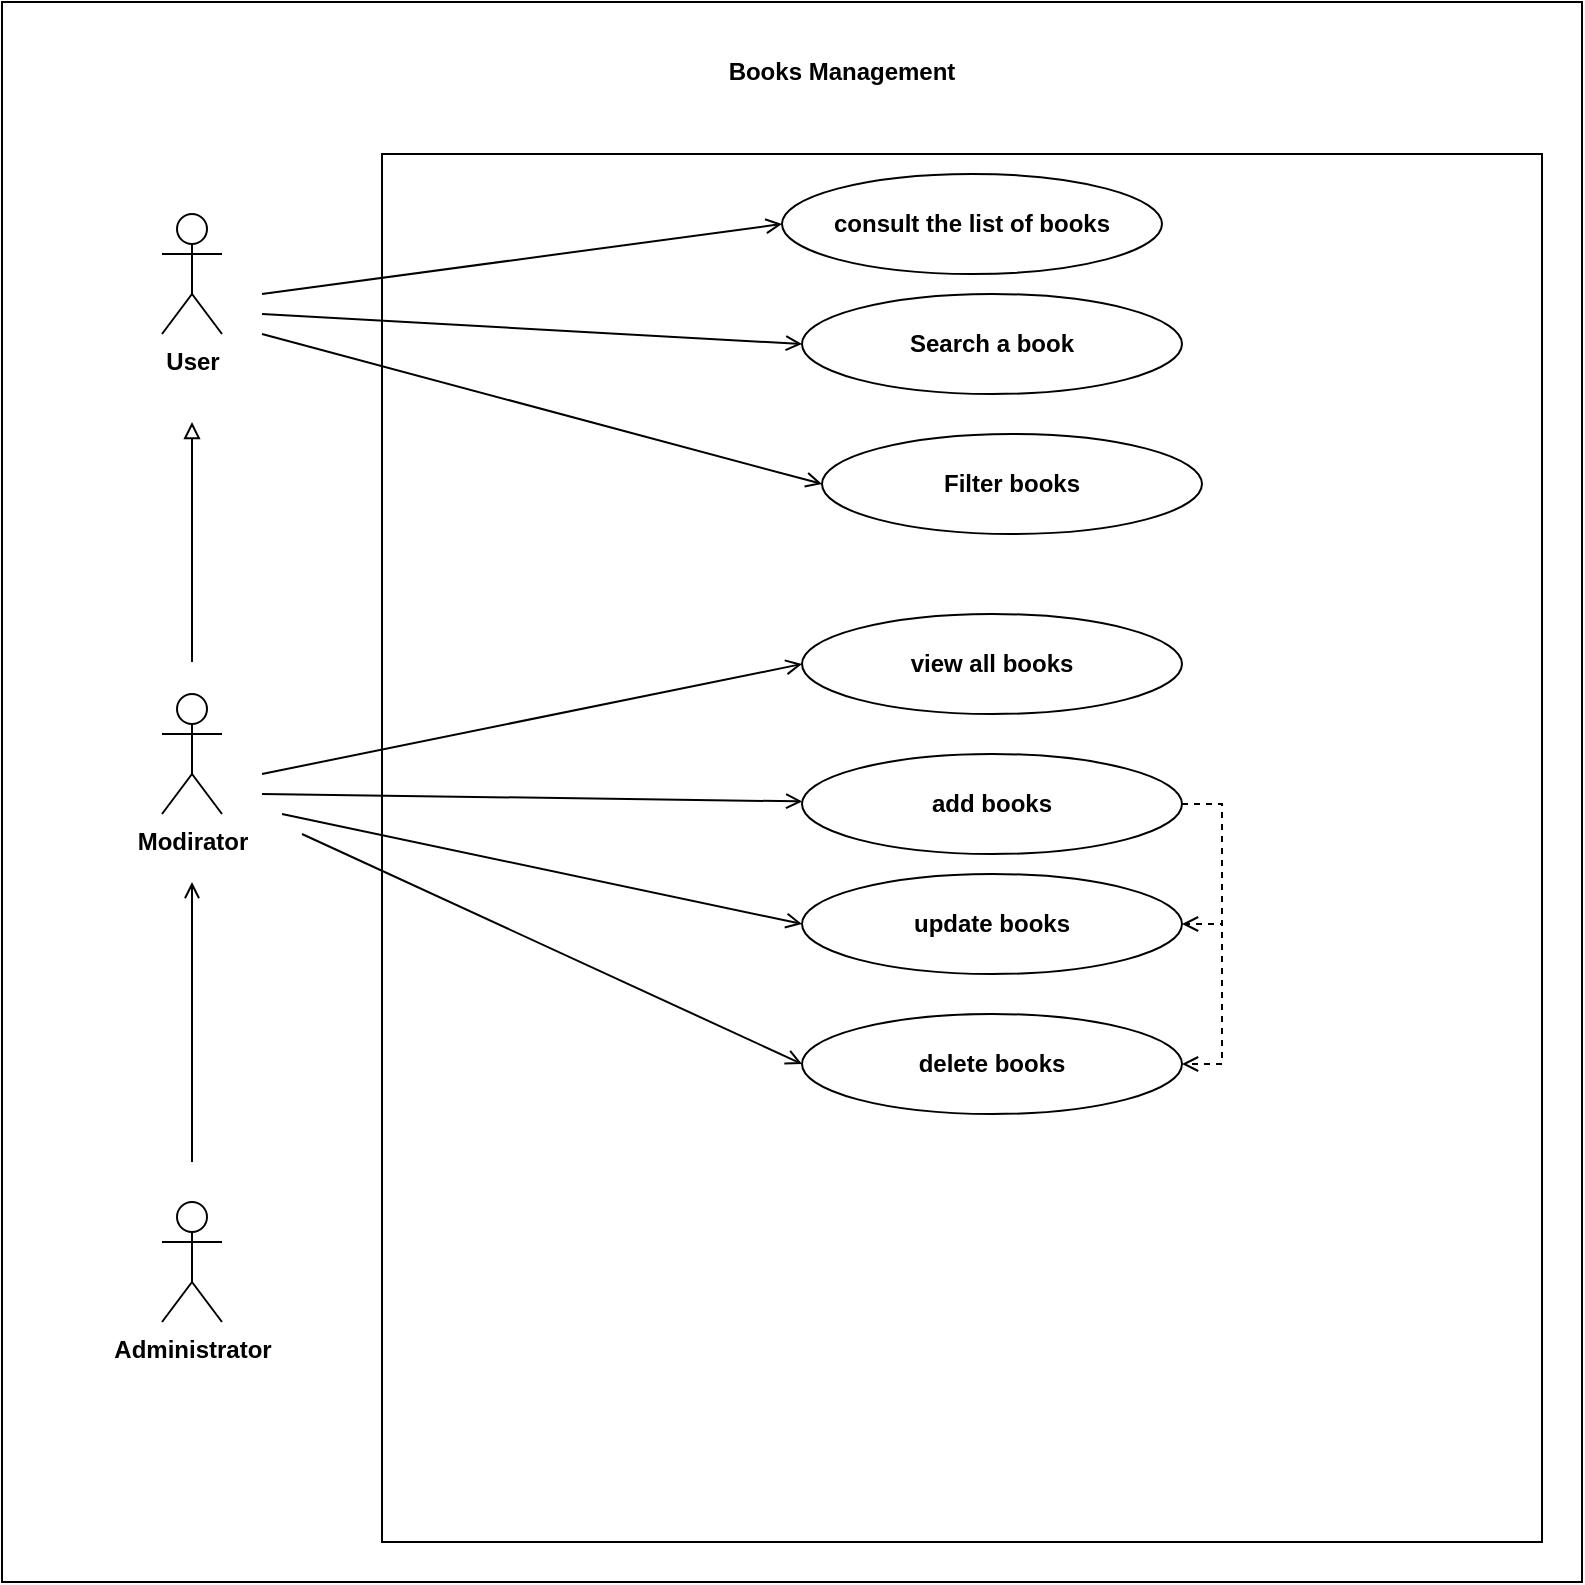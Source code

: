 <mxfile version="23.0.2" type="github">
  <diagram name="Page-1" id="CemEBRkSzwkYNfs3ROtx">
    <mxGraphModel dx="1886" dy="828" grid="1" gridSize="10" guides="1" tooltips="1" connect="1" arrows="1" fold="1" page="1" pageScale="1" pageWidth="827" pageHeight="1169" math="0" shadow="0">
      <root>
        <mxCell id="0" />
        <mxCell id="1" parent="0" />
        <mxCell id="Zbdr4TXCIVdiAfYFFAAR-2" value="" style="whiteSpace=wrap;html=1;aspect=fixed;fontStyle=1" vertex="1" parent="1">
          <mxGeometry x="30" y="20" width="790" height="790" as="geometry" />
        </mxCell>
        <mxCell id="Zbdr4TXCIVdiAfYFFAAR-26" style="edgeStyle=orthogonalEdgeStyle;rounded=0;orthogonalLoop=1;jettySize=auto;html=1;endArrow=block;endFill=0;" edge="1" parent="1">
          <mxGeometry relative="1" as="geometry">
            <mxPoint x="125" y="350" as="sourcePoint" />
            <mxPoint x="125" y="230" as="targetPoint" />
          </mxGeometry>
        </mxCell>
        <mxCell id="Zbdr4TXCIVdiAfYFFAAR-3" value="Modirator" style="shape=umlActor;verticalLabelPosition=bottom;verticalAlign=top;html=1;fontStyle=1" vertex="1" parent="1">
          <mxGeometry x="110" y="366" width="30" height="60" as="geometry" />
        </mxCell>
        <mxCell id="Zbdr4TXCIVdiAfYFFAAR-4" value="User" style="shape=umlActor;verticalLabelPosition=bottom;verticalAlign=top;html=1;fontStyle=1" vertex="1" parent="1">
          <mxGeometry x="110" y="126" width="30" height="60" as="geometry" />
        </mxCell>
        <mxCell id="Zbdr4TXCIVdiAfYFFAAR-25" style="edgeStyle=orthogonalEdgeStyle;rounded=0;orthogonalLoop=1;jettySize=auto;html=1;endArrow=open;endFill=0;" edge="1" parent="1">
          <mxGeometry relative="1" as="geometry">
            <mxPoint x="125" y="600" as="sourcePoint" />
            <mxPoint x="125" y="460" as="targetPoint" />
          </mxGeometry>
        </mxCell>
        <mxCell id="Zbdr4TXCIVdiAfYFFAAR-5" value="Administrator" style="shape=umlActor;verticalLabelPosition=bottom;verticalAlign=top;html=1;fontStyle=1" vertex="1" parent="1">
          <mxGeometry x="110" y="620" width="30" height="60" as="geometry" />
        </mxCell>
        <mxCell id="Zbdr4TXCIVdiAfYFFAAR-6" value="" style="rounded=0;whiteSpace=wrap;html=1;" vertex="1" parent="1">
          <mxGeometry x="220" y="96" width="580" height="694" as="geometry" />
        </mxCell>
        <mxCell id="Zbdr4TXCIVdiAfYFFAAR-7" value="consult the list of books" style="ellipse;whiteSpace=wrap;html=1;fontStyle=1" vertex="1" parent="1">
          <mxGeometry x="420" y="106" width="190" height="50" as="geometry" />
        </mxCell>
        <mxCell id="Zbdr4TXCIVdiAfYFFAAR-8" value="Search a book" style="ellipse;whiteSpace=wrap;html=1;fontStyle=1" vertex="1" parent="1">
          <mxGeometry x="430" y="166" width="190" height="50" as="geometry" />
        </mxCell>
        <mxCell id="Zbdr4TXCIVdiAfYFFAAR-9" value="Filter books" style="ellipse;whiteSpace=wrap;html=1;fontStyle=1" vertex="1" parent="1">
          <mxGeometry x="440" y="236" width="190" height="50" as="geometry" />
        </mxCell>
        <mxCell id="Zbdr4TXCIVdiAfYFFAAR-10" value="delete books" style="ellipse;whiteSpace=wrap;html=1;fontStyle=1" vertex="1" parent="1">
          <mxGeometry x="430" y="526" width="190" height="50" as="geometry" />
        </mxCell>
        <mxCell id="Zbdr4TXCIVdiAfYFFAAR-11" value="view all books" style="ellipse;whiteSpace=wrap;html=1;fontStyle=1" vertex="1" parent="1">
          <mxGeometry x="430" y="326" width="190" height="50" as="geometry" />
        </mxCell>
        <mxCell id="Zbdr4TXCIVdiAfYFFAAR-14" style="edgeStyle=orthogonalEdgeStyle;rounded=0;orthogonalLoop=1;jettySize=auto;html=1;entryX=1;entryY=0.5;entryDx=0;entryDy=0;exitX=1;exitY=0.5;exitDx=0;exitDy=0;endArrow=open;endFill=0;dashed=1;" edge="1" parent="1" source="Zbdr4TXCIVdiAfYFFAAR-12" target="Zbdr4TXCIVdiAfYFFAAR-13">
          <mxGeometry relative="1" as="geometry" />
        </mxCell>
        <mxCell id="Zbdr4TXCIVdiAfYFFAAR-15" style="edgeStyle=orthogonalEdgeStyle;rounded=0;orthogonalLoop=1;jettySize=auto;html=1;exitX=1;exitY=0.5;exitDx=0;exitDy=0;entryX=1;entryY=0.5;entryDx=0;entryDy=0;dashed=1;endArrow=open;endFill=0;" edge="1" parent="1" source="Zbdr4TXCIVdiAfYFFAAR-12" target="Zbdr4TXCIVdiAfYFFAAR-10">
          <mxGeometry relative="1" as="geometry" />
        </mxCell>
        <mxCell id="Zbdr4TXCIVdiAfYFFAAR-12" value="add books" style="ellipse;whiteSpace=wrap;html=1;fontStyle=1" vertex="1" parent="1">
          <mxGeometry x="430" y="396" width="190" height="50" as="geometry" />
        </mxCell>
        <mxCell id="Zbdr4TXCIVdiAfYFFAAR-13" value="update books" style="ellipse;whiteSpace=wrap;html=1;fontStyle=1" vertex="1" parent="1">
          <mxGeometry x="430" y="456" width="190" height="50" as="geometry" />
        </mxCell>
        <mxCell id="Zbdr4TXCIVdiAfYFFAAR-16" value="" style="endArrow=open;html=1;rounded=0;entryX=0;entryY=0.5;entryDx=0;entryDy=0;endFill=0;" edge="1" parent="1" target="Zbdr4TXCIVdiAfYFFAAR-11">
          <mxGeometry width="50" height="50" relative="1" as="geometry">
            <mxPoint x="160" y="406" as="sourcePoint" />
            <mxPoint x="440" y="466" as="targetPoint" />
          </mxGeometry>
        </mxCell>
        <mxCell id="Zbdr4TXCIVdiAfYFFAAR-17" value="" style="endArrow=open;html=1;rounded=0;endFill=0;" edge="1" parent="1" target="Zbdr4TXCIVdiAfYFFAAR-12">
          <mxGeometry width="50" height="50" relative="1" as="geometry">
            <mxPoint x="160" y="416" as="sourcePoint" />
            <mxPoint x="440" y="361" as="targetPoint" />
          </mxGeometry>
        </mxCell>
        <mxCell id="Zbdr4TXCIVdiAfYFFAAR-18" value="" style="endArrow=open;html=1;rounded=0;endFill=0;entryX=0;entryY=0.5;entryDx=0;entryDy=0;" edge="1" parent="1" target="Zbdr4TXCIVdiAfYFFAAR-13">
          <mxGeometry width="50" height="50" relative="1" as="geometry">
            <mxPoint x="170" y="426" as="sourcePoint" />
            <mxPoint x="440" y="430" as="targetPoint" />
          </mxGeometry>
        </mxCell>
        <mxCell id="Zbdr4TXCIVdiAfYFFAAR-19" value="" style="endArrow=open;html=1;rounded=0;endFill=0;entryX=0;entryY=0.5;entryDx=0;entryDy=0;" edge="1" parent="1" target="Zbdr4TXCIVdiAfYFFAAR-10">
          <mxGeometry width="50" height="50" relative="1" as="geometry">
            <mxPoint x="180" y="436" as="sourcePoint" />
            <mxPoint x="450" y="440" as="targetPoint" />
          </mxGeometry>
        </mxCell>
        <mxCell id="Zbdr4TXCIVdiAfYFFAAR-21" value="" style="endArrow=open;html=1;rounded=0;entryX=0;entryY=0.5;entryDx=0;entryDy=0;endFill=0;" edge="1" parent="1" target="Zbdr4TXCIVdiAfYFFAAR-9">
          <mxGeometry width="50" height="50" relative="1" as="geometry">
            <mxPoint x="160" y="186" as="sourcePoint" />
            <mxPoint x="440" y="361" as="targetPoint" />
          </mxGeometry>
        </mxCell>
        <mxCell id="Zbdr4TXCIVdiAfYFFAAR-22" value="" style="endArrow=open;html=1;rounded=0;entryX=0;entryY=0.5;entryDx=0;entryDy=0;endFill=0;" edge="1" parent="1" target="Zbdr4TXCIVdiAfYFFAAR-8">
          <mxGeometry width="50" height="50" relative="1" as="geometry">
            <mxPoint x="160" y="176" as="sourcePoint" />
            <mxPoint x="450" y="271" as="targetPoint" />
          </mxGeometry>
        </mxCell>
        <mxCell id="Zbdr4TXCIVdiAfYFFAAR-23" value="" style="endArrow=open;html=1;rounded=0;entryX=0;entryY=0.5;entryDx=0;entryDy=0;endFill=0;" edge="1" parent="1" target="Zbdr4TXCIVdiAfYFFAAR-7">
          <mxGeometry width="50" height="50" relative="1" as="geometry">
            <mxPoint x="160" y="166" as="sourcePoint" />
            <mxPoint x="440" y="201" as="targetPoint" />
          </mxGeometry>
        </mxCell>
        <mxCell id="Zbdr4TXCIVdiAfYFFAAR-24" value="Books Management" style="text;html=1;strokeColor=none;fillColor=none;align=center;verticalAlign=middle;whiteSpace=wrap;rounded=0;fontStyle=1" vertex="1" parent="1">
          <mxGeometry x="360" y="40" width="180" height="30" as="geometry" />
        </mxCell>
      </root>
    </mxGraphModel>
  </diagram>
</mxfile>
